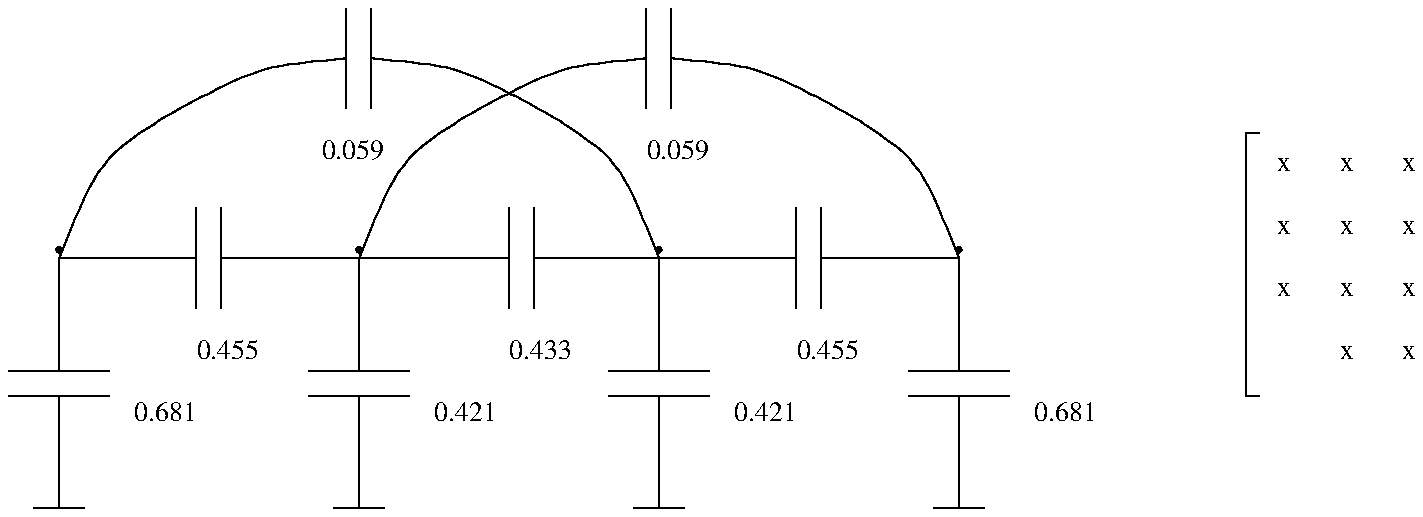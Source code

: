 .PS
line from 6.175,7.388 to 6.237,7.388
line from 6.175,6.075 to 6.175,7.388
line from 6.237,6.075 to 6.175,6.075
line from 7.487,7.388 to 7.425,7.388
line from 7.487,6.075 to 7.487,7.388
line from 7.425,6.075 to 7.487,6.075
line from 3.175,8.012 to 3.175,7.513
line from 3.300,8.012 to 3.300,7.513
line from 1.800,8.012 to 1.800,7.513
line from 1.675,8.012 to 1.675,7.513
line from 0.925,7.013 to 0.925,6.513
line from 1.050,7.013 to 1.050,6.513
line from 4.050,6.763 to 4.737,6.763
line from 3.237,6.763 to 3.925,6.763
line from 2.612,6.763 to 3.237,6.763
line from 1.738,6.763 to 2.487,6.763
line from 1.050,6.763 to 1.738,6.763
line from 0.113,5.513 to 0.362,5.513
line from 0.237,5.513 to 0.237,6.075
line from -0.013,6.200 to 0.487,6.200
line from -0.013,6.075 to 0.487,6.075
line from 1.488,6.075 to 1.988,6.075
line from 1.488,6.200 to 1.988,6.200
line from 1.738,6.200 to 1.738,6.763
line from 1.738,5.513 to 1.738,6.075
line from 1.613,5.513 to 1.863,5.513
line from 3.112,5.513 to 3.362,5.513
line from 3.237,5.513 to 3.237,6.075
line from 3.237,6.200 to 3.237,6.763
line from 2.987,6.200 to 3.487,6.200
line from 2.987,6.075 to 3.487,6.075
line from 4.487,6.075 to 4.987,6.075
line from 4.487,6.200 to 4.987,6.200
line from 4.737,6.200 to 4.737,6.763
line from 4.737,5.513 to 4.737,6.075
line from 4.612,5.513 to 4.862,5.513
line from 2.487,7.013 to 2.487,6.513
line from 2.612,7.013 to 2.612,6.513
line from 4.050,7.013 to 4.050,6.513
line from 3.925,7.013 to 3.925,6.513
line from 0.237,6.200 to 0.237,6.763 to 0.237,6.763 to 0.925,6.763
line from 0.237,6.763 	to 0.248,6.790\
	to 0.259,6.816\
	to 0.269,6.842\
	to 0.278,6.866\
	to 0.297,6.913\
	to 0.315,6.956\
	to 0.332,6.995\
	to 0.348,7.032\
	to 0.364,7.065\
	to 0.379,7.096\
	to 0.393,7.124\
	to 0.407,7.149\
	to 0.434,7.194\
	to 0.461,7.231\
	to 0.487,7.263\

line from 0.487,7.263 	to 0.518,7.293\
	to 0.554,7.324\
	to 0.595,7.356\
	to 0.640,7.388\
	to 0.688,7.421\
	to 0.713,7.437\
	to 0.739,7.453\
	to 0.765,7.469\
	to 0.791,7.484\
	to 0.818,7.500\
	to 0.845,7.515\
	to 0.872,7.530\
	to 0.899,7.545\
	to 0.927,7.560\
	to 0.954,7.574\
	to 0.981,7.587\
	to 1.007,7.600\
	to 1.033,7.613\
	to 1.059,7.625\
	to 1.109,7.648\
	to 1.155,7.668\
	to 1.199,7.686\
	to 1.238,7.700\

line from 1.238,7.700 	to 1.267,7.709\
	to 1.302,7.718\
	to 1.342,7.726\
	to 1.389,7.733\
	to 1.416,7.737\
	to 1.445,7.740\
	to 1.476,7.744\
	to 1.510,7.748\
	to 1.547,7.751\
	to 1.586,7.755\
	to 1.629,7.759\
	to 1.675,7.763\

line from 1.800,7.763 	to 1.846,7.759\
	to 1.889,7.755\
	to 1.928,7.751\
	to 1.965,7.748\
	to 1.999,7.744\
	to 2.030,7.740\
	to 2.059,7.737\
	to 2.086,7.733\
	to 2.133,7.726\
	to 2.173,7.718\
	to 2.208,7.709\
	to 2.237,7.700\

line from 2.237,7.700 	to 2.276,7.686\
	to 2.320,7.668\
	to 2.366,7.648\
	to 2.416,7.625\
	to 2.442,7.613\
	to 2.468,7.600\
	to 2.494,7.587\
	to 2.521,7.574\
	to 2.548,7.560\
	to 2.576,7.545\
	to 2.603,7.530\
	to 2.630,7.515\
	to 2.657,7.500\
	to 2.684,7.484\
	to 2.710,7.469\
	to 2.736,7.453\
	to 2.762,7.437\
	to 2.787,7.421\
	to 2.835,7.388\
	to 2.880,7.356\
	to 2.921,7.324\
	to 2.957,7.293\
	to 2.987,7.263\

line from 2.987,7.263 	to 3.014,7.231\
	to 3.041,7.194\
	to 3.068,7.149\
	to 3.082,7.124\
	to 3.096,7.096\
	to 3.111,7.065\
	to 3.127,7.032\
	to 3.143,6.995\
	to 3.160,6.956\
	to 3.178,6.913\
	to 3.197,6.866\
	to 3.206,6.842\
	to 3.216,6.816\
	to 3.227,6.790\
	to 3.237,6.763\

line from 1.738,6.763 	to 1.748,6.790\
	to 1.759,6.816\
	to 1.769,6.842\
	to 1.778,6.866\
	to 1.797,6.913\
	to 1.815,6.956\
	to 1.832,6.995\
	to 1.848,7.032\
	to 1.864,7.065\
	to 1.879,7.096\
	to 1.893,7.124\
	to 1.907,7.149\
	to 1.934,7.194\
	to 1.961,7.231\
	to 1.988,7.263\

line from 1.988,7.263 	to 2.018,7.293\
	to 2.054,7.324\
	to 2.095,7.356\
	to 2.140,7.388\
	to 2.188,7.421\
	to 2.213,7.437\
	to 2.239,7.453\
	to 2.265,7.469\
	to 2.291,7.484\
	to 2.318,7.500\
	to 2.345,7.515\
	to 2.372,7.530\
	to 2.399,7.545\
	to 2.427,7.560\
	to 2.454,7.574\
	to 2.481,7.587\
	to 2.507,7.600\
	to 2.533,7.613\
	to 2.559,7.625\
	to 2.609,7.648\
	to 2.655,7.668\
	to 2.699,7.686\
	to 2.737,7.700\

line from 2.737,7.700 	to 2.767,7.709\
	to 2.802,7.718\
	to 2.842,7.726\
	to 2.889,7.733\
	to 2.916,7.737\
	to 2.945,7.740\
	to 2.976,7.744\
	to 3.010,7.748\
	to 3.047,7.751\
	to 3.086,7.755\
	to 3.129,7.759\
	to 3.175,7.763\

line from 3.300,7.763 	to 3.346,7.759\
	to 3.389,7.755\
	to 3.428,7.751\
	to 3.465,7.748\
	to 3.499,7.744\
	to 3.530,7.740\
	to 3.559,7.737\
	to 3.586,7.733\
	to 3.633,7.726\
	to 3.673,7.718\
	to 3.708,7.709\
	to 3.737,7.700\

line from 3.737,7.700 	to 3.776,7.686\
	to 3.820,7.668\
	to 3.866,7.648\
	to 3.916,7.625\
	to 3.942,7.613\
	to 3.968,7.600\
	to 3.994,7.587\
	to 4.021,7.574\
	to 4.048,7.560\
	to 4.076,7.545\
	to 4.103,7.530\
	to 4.130,7.515\
	to 4.157,7.500\
	to 4.184,7.484\
	to 4.210,7.469\
	to 4.236,7.453\
	to 4.262,7.437\
	to 4.287,7.421\
	to 4.335,7.388\
	to 4.380,7.356\
	to 4.421,7.324\
	to 4.457,7.293\
	to 4.487,7.263\

line from 4.487,7.263 	to 4.514,7.231\
	to 4.541,7.194\
	to 4.568,7.149\
	to 4.582,7.124\
	to 4.596,7.096\
	to 4.611,7.065\
	to 4.627,7.032\
	to 4.643,6.995\
	to 4.660,6.956\
	to 4.678,6.913\
	to 4.697,6.866\
	to 4.706,6.842\
	to 4.716,6.816\
	to 4.727,6.790\
	to 4.737,6.763\

"\(bu" at 1.738,6.793
"\(bu" at 3.237,6.793
"\(bu" at 4.737,6.793
"\(bu" at 0.237,6.793
"0.681" at 0.613,5.981 ljust
"0.455" at 0.925,6.293 ljust
"0.433" at 2.487,6.293 ljust
"0.455" at 3.925,6.293 ljust
"0.059" at 1.550,7.293 ljust
"0.059" at 3.175,7.293 ljust
"0.421" at 2.112,5.981 ljust
"0.681" at 5.112,5.981 ljust
"0.421" at 3.612,5.981 ljust
"x" at 6.362,7.231
"x" at 6.675,7.231
"x" at 6.987,7.231
"x" at 7.300,6.918
"x" at 6.987,6.918
"x" at 6.675,6.918
"x" at 6.362,6.918
"x" at 6.362,6.606
"x" at 6.675,6.606
"x" at 6.987,6.606
"x" at 7.300,6.606
"x" at 7.300,6.293
"x" at 6.987,6.293
"x" at 6.675,6.293
.PE
